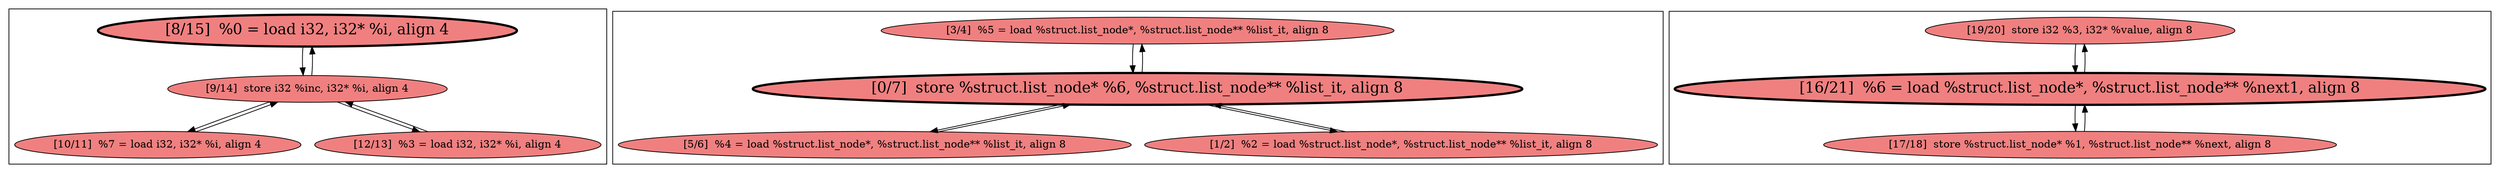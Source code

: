
digraph G {



node195->node196 [ ]
node196->node195 [ ]
node187->node188 [ ]
node188->node187 [ ]
node188->node186 [ ]
node186->node188 [ ]
node189->node188 [ ]
node188->node189 [ ]
node194->node196 [ ]
node196->node194 [ ]
node193->node196 [ ]
node196->node193 [ ]
node190->node191 [ ]
node191->node190 [ ]
node192->node191 [ ]
node191->node192 [ ]


subgraph cluster2 {


node196 [fillcolor=lightcoral,label="[9/14]  store i32 %inc, i32* %i, align 4",shape=ellipse,style=filled ]
node195 [penwidth=3.0,fontsize=20,fillcolor=lightcoral,label="[8/15]  %0 = load i32, i32* %i, align 4",shape=ellipse,style=filled ]
node193 [fillcolor=lightcoral,label="[12/13]  %3 = load i32, i32* %i, align 4",shape=ellipse,style=filled ]
node194 [fillcolor=lightcoral,label="[10/11]  %7 = load i32, i32* %i, align 4",shape=ellipse,style=filled ]



}

subgraph cluster0 {


node188 [penwidth=3.0,fontsize=20,fillcolor=lightcoral,label="[0/7]  store %struct.list_node* %6, %struct.list_node** %list_it, align 8",shape=ellipse,style=filled ]
node186 [fillcolor=lightcoral,label="[5/6]  %4 = load %struct.list_node*, %struct.list_node** %list_it, align 8",shape=ellipse,style=filled ]
node189 [fillcolor=lightcoral,label="[1/2]  %2 = load %struct.list_node*, %struct.list_node** %list_it, align 8",shape=ellipse,style=filled ]
node187 [fillcolor=lightcoral,label="[3/4]  %5 = load %struct.list_node*, %struct.list_node** %list_it, align 8",shape=ellipse,style=filled ]



}

subgraph cluster1 {


node192 [fillcolor=lightcoral,label="[17/18]  store %struct.list_node* %1, %struct.list_node** %next, align 8",shape=ellipse,style=filled ]
node190 [fillcolor=lightcoral,label="[19/20]  store i32 %3, i32* %value, align 8",shape=ellipse,style=filled ]
node191 [penwidth=3.0,fontsize=20,fillcolor=lightcoral,label="[16/21]  %6 = load %struct.list_node*, %struct.list_node** %next1, align 8",shape=ellipse,style=filled ]



}

}
